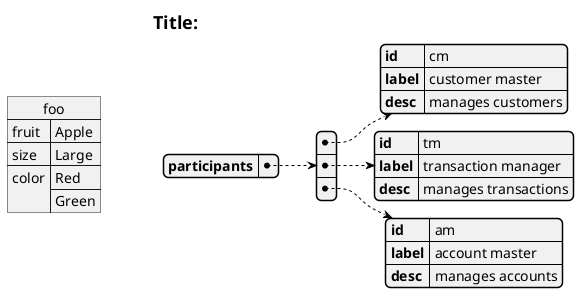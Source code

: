 {
  "sha1": "6df2t3jkry7265aj2cikdzh79d01hr4",
  "insertion": {
    "when": "2024-05-30T20:48:20.930Z",
    "url": "https://forum.plantuml.net/16408/is-it-possible-to-include-json-as-an-external-source?show=16427#c16427",
    "user": "plantuml@gmail.com"
  }
}
@startuml
!$remote_json={"participants" :[ 
{"id": "cm" ,"label": "customer master","desc": "manages customers"},
{"id": "tm" ,"label": "transaction manager","desc": "manages transactions"},
{"id": "am" ,"label": "account master","desc": "manages accounts"}
]
}

json foo {
   "fruit":"Apple",
   "size":"Large",
   "color": ["Red", "Green"]
}


label label [
=Title:
{{json
$remote_json
}}
]

@enduml
